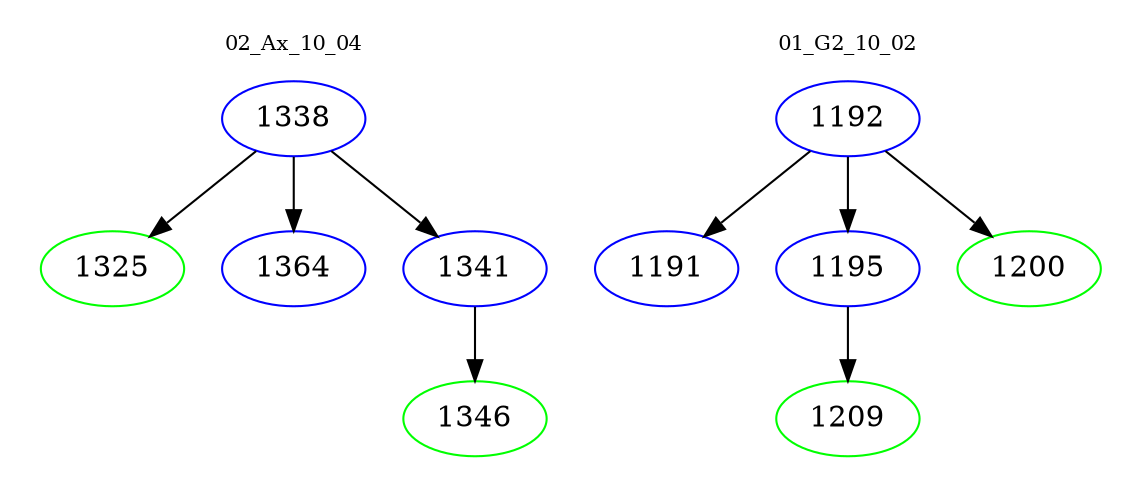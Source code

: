 digraph{
subgraph cluster_0 {
color = white
label = "02_Ax_10_04";
fontsize=10;
T0_1338 [label="1338", color="blue"]
T0_1338 -> T0_1325 [color="black"]
T0_1325 [label="1325", color="green"]
T0_1338 -> T0_1364 [color="black"]
T0_1364 [label="1364", color="blue"]
T0_1338 -> T0_1341 [color="black"]
T0_1341 [label="1341", color="blue"]
T0_1341 -> T0_1346 [color="black"]
T0_1346 [label="1346", color="green"]
}
subgraph cluster_1 {
color = white
label = "01_G2_10_02";
fontsize=10;
T1_1192 [label="1192", color="blue"]
T1_1192 -> T1_1191 [color="black"]
T1_1191 [label="1191", color="blue"]
T1_1192 -> T1_1195 [color="black"]
T1_1195 [label="1195", color="blue"]
T1_1195 -> T1_1209 [color="black"]
T1_1209 [label="1209", color="green"]
T1_1192 -> T1_1200 [color="black"]
T1_1200 [label="1200", color="green"]
}
}
